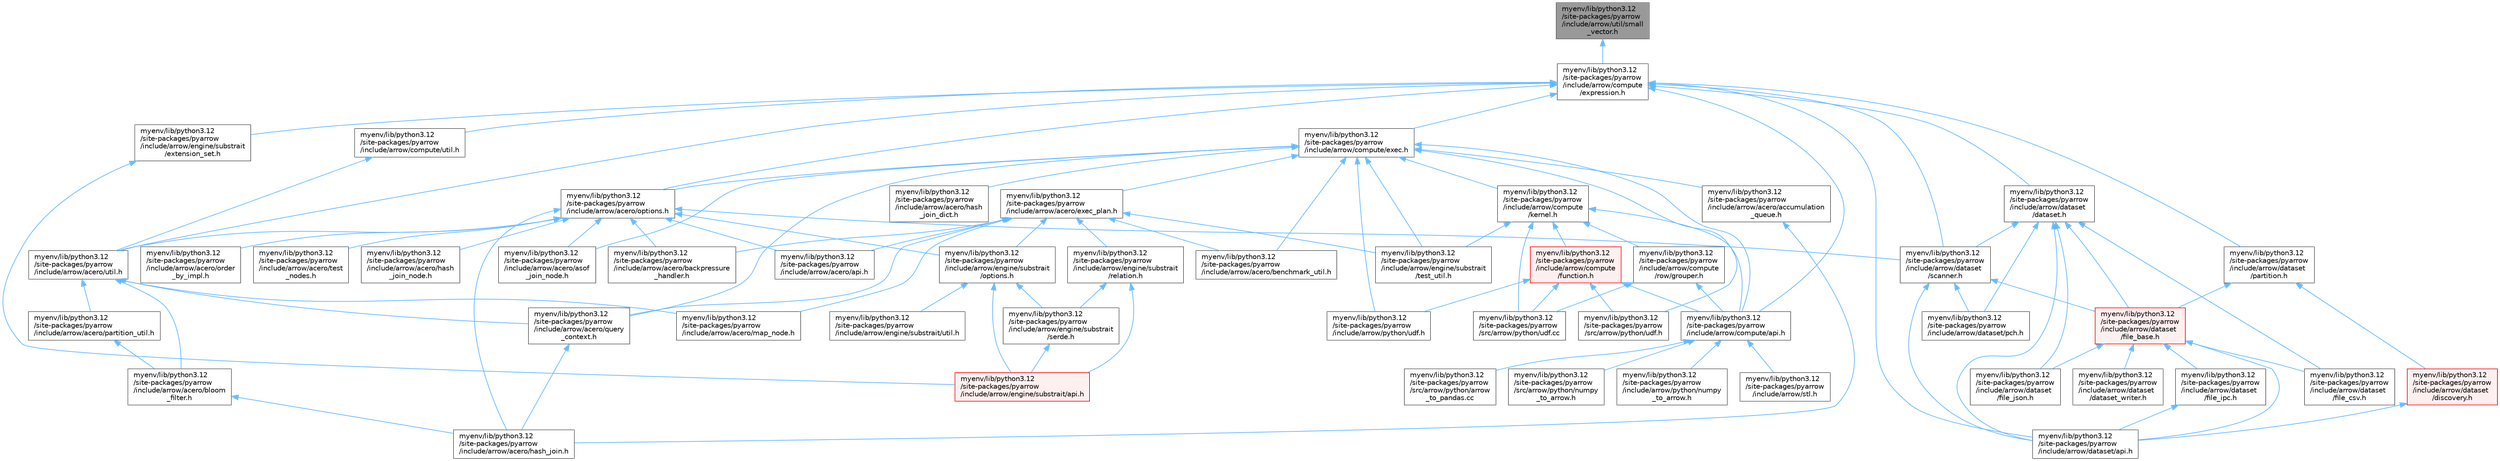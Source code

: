 digraph "myenv/lib/python3.12/site-packages/pyarrow/include/arrow/util/small_vector.h"
{
 // LATEX_PDF_SIZE
  bgcolor="transparent";
  edge [fontname=Helvetica,fontsize=10,labelfontname=Helvetica,labelfontsize=10];
  node [fontname=Helvetica,fontsize=10,shape=box,height=0.2,width=0.4];
  Node1 [id="Node000001",label="myenv/lib/python3.12\l/site-packages/pyarrow\l/include/arrow/util/small\l_vector.h",height=0.2,width=0.4,color="gray40", fillcolor="grey60", style="filled", fontcolor="black",tooltip=" "];
  Node1 -> Node2 [id="edge1_Node000001_Node000002",dir="back",color="steelblue1",style="solid",tooltip=" "];
  Node2 [id="Node000002",label="myenv/lib/python3.12\l/site-packages/pyarrow\l/include/arrow/compute\l/expression.h",height=0.2,width=0.4,color="grey40", fillcolor="white", style="filled",URL="$expression_8h.html",tooltip=" "];
  Node2 -> Node3 [id="edge2_Node000002_Node000003",dir="back",color="steelblue1",style="solid",tooltip=" "];
  Node3 [id="Node000003",label="myenv/lib/python3.12\l/site-packages/pyarrow\l/include/arrow/acero/options.h",height=0.2,width=0.4,color="grey40", fillcolor="white", style="filled",URL="$acero_2options_8h.html",tooltip=" "];
  Node3 -> Node4 [id="edge3_Node000003_Node000004",dir="back",color="steelblue1",style="solid",tooltip=" "];
  Node4 [id="Node000004",label="myenv/lib/python3.12\l/site-packages/pyarrow\l/include/arrow/acero/api.h",height=0.2,width=0.4,color="grey40", fillcolor="white", style="filled",URL="$include_2arrow_2acero_2api_8h.html",tooltip=" "];
  Node3 -> Node5 [id="edge4_Node000003_Node000005",dir="back",color="steelblue1",style="solid",tooltip=" "];
  Node5 [id="Node000005",label="myenv/lib/python3.12\l/site-packages/pyarrow\l/include/arrow/acero/asof\l_join_node.h",height=0.2,width=0.4,color="grey40", fillcolor="white", style="filled",URL="$asof__join__node_8h.html",tooltip=" "];
  Node3 -> Node6 [id="edge5_Node000003_Node000006",dir="back",color="steelblue1",style="solid",tooltip=" "];
  Node6 [id="Node000006",label="myenv/lib/python3.12\l/site-packages/pyarrow\l/include/arrow/acero/backpressure\l_handler.h",height=0.2,width=0.4,color="grey40", fillcolor="white", style="filled",URL="$backpressure__handler_8h.html",tooltip=" "];
  Node3 -> Node7 [id="edge6_Node000003_Node000007",dir="back",color="steelblue1",style="solid",tooltip=" "];
  Node7 [id="Node000007",label="myenv/lib/python3.12\l/site-packages/pyarrow\l/include/arrow/acero/hash_join.h",height=0.2,width=0.4,color="grey40", fillcolor="white", style="filled",URL="$hash__join_8h.html",tooltip=" "];
  Node3 -> Node8 [id="edge7_Node000003_Node000008",dir="back",color="steelblue1",style="solid",tooltip=" "];
  Node8 [id="Node000008",label="myenv/lib/python3.12\l/site-packages/pyarrow\l/include/arrow/acero/hash\l_join_node.h",height=0.2,width=0.4,color="grey40", fillcolor="white", style="filled",URL="$hash__join__node_8h.html",tooltip=" "];
  Node3 -> Node9 [id="edge8_Node000003_Node000009",dir="back",color="steelblue1",style="solid",tooltip=" "];
  Node9 [id="Node000009",label="myenv/lib/python3.12\l/site-packages/pyarrow\l/include/arrow/acero/order\l_by_impl.h",height=0.2,width=0.4,color="grey40", fillcolor="white", style="filled",URL="$order__by__impl_8h.html",tooltip=" "];
  Node3 -> Node10 [id="edge9_Node000003_Node000010",dir="back",color="steelblue1",style="solid",tooltip=" "];
  Node10 [id="Node000010",label="myenv/lib/python3.12\l/site-packages/pyarrow\l/include/arrow/acero/test\l_nodes.h",height=0.2,width=0.4,color="grey40", fillcolor="white", style="filled",URL="$test__nodes_8h.html",tooltip=" "];
  Node3 -> Node11 [id="edge10_Node000003_Node000011",dir="back",color="steelblue1",style="solid",tooltip=" "];
  Node11 [id="Node000011",label="myenv/lib/python3.12\l/site-packages/pyarrow\l/include/arrow/acero/util.h",height=0.2,width=0.4,color="grey40", fillcolor="white", style="filled",URL="$acero_2util_8h.html",tooltip=" "];
  Node11 -> Node12 [id="edge11_Node000011_Node000012",dir="back",color="steelblue1",style="solid",tooltip=" "];
  Node12 [id="Node000012",label="myenv/lib/python3.12\l/site-packages/pyarrow\l/include/arrow/acero/bloom\l_filter.h",height=0.2,width=0.4,color="grey40", fillcolor="white", style="filled",URL="$arrow_2acero_2bloom__filter_8h.html",tooltip=" "];
  Node12 -> Node7 [id="edge12_Node000012_Node000007",dir="back",color="steelblue1",style="solid",tooltip=" "];
  Node11 -> Node13 [id="edge13_Node000011_Node000013",dir="back",color="steelblue1",style="solid",tooltip=" "];
  Node13 [id="Node000013",label="myenv/lib/python3.12\l/site-packages/pyarrow\l/include/arrow/acero/map_node.h",height=0.2,width=0.4,color="grey40", fillcolor="white", style="filled",URL="$map__node_8h.html",tooltip=" "];
  Node11 -> Node14 [id="edge14_Node000011_Node000014",dir="back",color="steelblue1",style="solid",tooltip=" "];
  Node14 [id="Node000014",label="myenv/lib/python3.12\l/site-packages/pyarrow\l/include/arrow/acero/partition_util.h",height=0.2,width=0.4,color="grey40", fillcolor="white", style="filled",URL="$partition__util_8h.html",tooltip=" "];
  Node14 -> Node12 [id="edge15_Node000014_Node000012",dir="back",color="steelblue1",style="solid",tooltip=" "];
  Node11 -> Node15 [id="edge16_Node000011_Node000015",dir="back",color="steelblue1",style="solid",tooltip=" "];
  Node15 [id="Node000015",label="myenv/lib/python3.12\l/site-packages/pyarrow\l/include/arrow/acero/query\l_context.h",height=0.2,width=0.4,color="grey40", fillcolor="white", style="filled",URL="$query__context_8h.html",tooltip=" "];
  Node15 -> Node7 [id="edge17_Node000015_Node000007",dir="back",color="steelblue1",style="solid",tooltip=" "];
  Node3 -> Node16 [id="edge18_Node000003_Node000016",dir="back",color="steelblue1",style="solid",tooltip=" "];
  Node16 [id="Node000016",label="myenv/lib/python3.12\l/site-packages/pyarrow\l/include/arrow/dataset\l/scanner.h",height=0.2,width=0.4,color="grey40", fillcolor="white", style="filled",URL="$scanner_8h.html",tooltip=" "];
  Node16 -> Node17 [id="edge19_Node000016_Node000017",dir="back",color="steelblue1",style="solid",tooltip=" "];
  Node17 [id="Node000017",label="myenv/lib/python3.12\l/site-packages/pyarrow\l/include/arrow/dataset/api.h",height=0.2,width=0.4,color="grey40", fillcolor="white", style="filled",URL="$include_2arrow_2dataset_2api_8h.html",tooltip=" "];
  Node16 -> Node18 [id="edge20_Node000016_Node000018",dir="back",color="steelblue1",style="solid",tooltip=" "];
  Node18 [id="Node000018",label="myenv/lib/python3.12\l/site-packages/pyarrow\l/include/arrow/dataset\l/file_base.h",height=0.2,width=0.4,color="red", fillcolor="#FFF0F0", style="filled",URL="$file__base_8h.html",tooltip=" "];
  Node18 -> Node17 [id="edge21_Node000018_Node000017",dir="back",color="steelblue1",style="solid",tooltip=" "];
  Node18 -> Node19 [id="edge22_Node000018_Node000019",dir="back",color="steelblue1",style="solid",tooltip=" "];
  Node19 [id="Node000019",label="myenv/lib/python3.12\l/site-packages/pyarrow\l/include/arrow/dataset\l/dataset_writer.h",height=0.2,width=0.4,color="grey40", fillcolor="white", style="filled",URL="$dataset__writer_8h.html",tooltip=" "];
  Node18 -> Node20 [id="edge23_Node000018_Node000020",dir="back",color="steelblue1",style="solid",tooltip=" "];
  Node20 [id="Node000020",label="myenv/lib/python3.12\l/site-packages/pyarrow\l/include/arrow/dataset\l/file_csv.h",height=0.2,width=0.4,color="grey40", fillcolor="white", style="filled",URL="$file__csv_8h.html",tooltip=" "];
  Node18 -> Node21 [id="edge24_Node000018_Node000021",dir="back",color="steelblue1",style="solid",tooltip=" "];
  Node21 [id="Node000021",label="myenv/lib/python3.12\l/site-packages/pyarrow\l/include/arrow/dataset\l/file_ipc.h",height=0.2,width=0.4,color="grey40", fillcolor="white", style="filled",URL="$file__ipc_8h.html",tooltip=" "];
  Node21 -> Node17 [id="edge25_Node000021_Node000017",dir="back",color="steelblue1",style="solid",tooltip=" "];
  Node18 -> Node22 [id="edge26_Node000018_Node000022",dir="back",color="steelblue1",style="solid",tooltip=" "];
  Node22 [id="Node000022",label="myenv/lib/python3.12\l/site-packages/pyarrow\l/include/arrow/dataset\l/file_json.h",height=0.2,width=0.4,color="grey40", fillcolor="white", style="filled",URL="$file__json_8h.html",tooltip=" "];
  Node16 -> Node25 [id="edge27_Node000016_Node000025",dir="back",color="steelblue1",style="solid",tooltip=" "];
  Node25 [id="Node000025",label="myenv/lib/python3.12\l/site-packages/pyarrow\l/include/arrow/dataset/pch.h",height=0.2,width=0.4,color="grey40", fillcolor="white", style="filled",URL="$include_2arrow_2dataset_2pch_8h.html",tooltip=" "];
  Node3 -> Node26 [id="edge28_Node000003_Node000026",dir="back",color="steelblue1",style="solid",tooltip=" "];
  Node26 [id="Node000026",label="myenv/lib/python3.12\l/site-packages/pyarrow\l/include/arrow/engine/substrait\l/options.h",height=0.2,width=0.4,color="grey40", fillcolor="white", style="filled",URL="$engine_2substrait_2options_8h.html",tooltip=" "];
  Node26 -> Node27 [id="edge29_Node000026_Node000027",dir="back",color="steelblue1",style="solid",tooltip=" "];
  Node27 [id="Node000027",label="myenv/lib/python3.12\l/site-packages/pyarrow\l/include/arrow/engine/substrait/api.h",height=0.2,width=0.4,color="red", fillcolor="#FFF0F0", style="filled",URL="$include_2arrow_2engine_2substrait_2api_8h.html",tooltip=" "];
  Node26 -> Node29 [id="edge30_Node000026_Node000029",dir="back",color="steelblue1",style="solid",tooltip=" "];
  Node29 [id="Node000029",label="myenv/lib/python3.12\l/site-packages/pyarrow\l/include/arrow/engine/substrait\l/serde.h",height=0.2,width=0.4,color="grey40", fillcolor="white", style="filled",URL="$serde_8h.html",tooltip=" "];
  Node29 -> Node27 [id="edge31_Node000029_Node000027",dir="back",color="steelblue1",style="solid",tooltip=" "];
  Node26 -> Node30 [id="edge32_Node000026_Node000030",dir="back",color="steelblue1",style="solid",tooltip=" "];
  Node30 [id="Node000030",label="myenv/lib/python3.12\l/site-packages/pyarrow\l/include/arrow/engine/substrait/util.h",height=0.2,width=0.4,color="grey40", fillcolor="white", style="filled",URL="$engine_2substrait_2util_8h.html",tooltip=" "];
  Node2 -> Node11 [id="edge33_Node000002_Node000011",dir="back",color="steelblue1",style="solid",tooltip=" "];
  Node2 -> Node31 [id="edge34_Node000002_Node000031",dir="back",color="steelblue1",style="solid",tooltip=" "];
  Node31 [id="Node000031",label="myenv/lib/python3.12\l/site-packages/pyarrow\l/include/arrow/compute/api.h",height=0.2,width=0.4,color="grey40", fillcolor="white", style="filled",URL="$include_2arrow_2compute_2api_8h.html",tooltip=" "];
  Node31 -> Node32 [id="edge35_Node000031_Node000032",dir="back",color="steelblue1",style="solid",tooltip=" "];
  Node32 [id="Node000032",label="myenv/lib/python3.12\l/site-packages/pyarrow\l/include/arrow/python/numpy\l_to_arrow.h",height=0.2,width=0.4,color="grey40", fillcolor="white", style="filled",URL="$include_2arrow_2python_2numpy__to__arrow_8h.html",tooltip=" "];
  Node31 -> Node33 [id="edge36_Node000031_Node000033",dir="back",color="steelblue1",style="solid",tooltip=" "];
  Node33 [id="Node000033",label="myenv/lib/python3.12\l/site-packages/pyarrow\l/include/arrow/stl.h",height=0.2,width=0.4,color="grey40", fillcolor="white", style="filled",URL="$stl_8h.html",tooltip=" "];
  Node31 -> Node34 [id="edge37_Node000031_Node000034",dir="back",color="steelblue1",style="solid",tooltip=" "];
  Node34 [id="Node000034",label="myenv/lib/python3.12\l/site-packages/pyarrow\l/src/arrow/python/arrow\l_to_pandas.cc",height=0.2,width=0.4,color="grey40", fillcolor="white", style="filled",URL="$arrow__to__pandas_8cc.html",tooltip=" "];
  Node31 -> Node35 [id="edge38_Node000031_Node000035",dir="back",color="steelblue1",style="solid",tooltip=" "];
  Node35 [id="Node000035",label="myenv/lib/python3.12\l/site-packages/pyarrow\l/src/arrow/python/numpy\l_to_arrow.h",height=0.2,width=0.4,color="grey40", fillcolor="white", style="filled",URL="$src_2arrow_2python_2numpy__to__arrow_8h.html",tooltip=" "];
  Node2 -> Node36 [id="edge39_Node000002_Node000036",dir="back",color="steelblue1",style="solid",tooltip=" "];
  Node36 [id="Node000036",label="myenv/lib/python3.12\l/site-packages/pyarrow\l/include/arrow/compute/exec.h",height=0.2,width=0.4,color="grey40", fillcolor="white", style="filled",URL="$exec_8h.html",tooltip=" "];
  Node36 -> Node37 [id="edge40_Node000036_Node000037",dir="back",color="steelblue1",style="solid",tooltip=" "];
  Node37 [id="Node000037",label="myenv/lib/python3.12\l/site-packages/pyarrow\l/include/arrow/acero/accumulation\l_queue.h",height=0.2,width=0.4,color="grey40", fillcolor="white", style="filled",URL="$accumulation__queue_8h.html",tooltip=" "];
  Node37 -> Node7 [id="edge41_Node000037_Node000007",dir="back",color="steelblue1",style="solid",tooltip=" "];
  Node36 -> Node5 [id="edge42_Node000036_Node000005",dir="back",color="steelblue1",style="solid",tooltip=" "];
  Node36 -> Node38 [id="edge43_Node000036_Node000038",dir="back",color="steelblue1",style="solid",tooltip=" "];
  Node38 [id="Node000038",label="myenv/lib/python3.12\l/site-packages/pyarrow\l/include/arrow/acero/benchmark_util.h",height=0.2,width=0.4,color="grey40", fillcolor="white", style="filled",URL="$arrow_2acero_2benchmark__util_8h.html",tooltip=" "];
  Node36 -> Node39 [id="edge44_Node000036_Node000039",dir="back",color="steelblue1",style="solid",tooltip=" "];
  Node39 [id="Node000039",label="myenv/lib/python3.12\l/site-packages/pyarrow\l/include/arrow/acero/exec_plan.h",height=0.2,width=0.4,color="grey40", fillcolor="white", style="filled",URL="$exec__plan_8h.html",tooltip=" "];
  Node39 -> Node4 [id="edge45_Node000039_Node000004",dir="back",color="steelblue1",style="solid",tooltip=" "];
  Node39 -> Node6 [id="edge46_Node000039_Node000006",dir="back",color="steelblue1",style="solid",tooltip=" "];
  Node39 -> Node38 [id="edge47_Node000039_Node000038",dir="back",color="steelblue1",style="solid",tooltip=" "];
  Node39 -> Node13 [id="edge48_Node000039_Node000013",dir="back",color="steelblue1",style="solid",tooltip=" "];
  Node39 -> Node15 [id="edge49_Node000039_Node000015",dir="back",color="steelblue1",style="solid",tooltip=" "];
  Node39 -> Node26 [id="edge50_Node000039_Node000026",dir="back",color="steelblue1",style="solid",tooltip=" "];
  Node39 -> Node40 [id="edge51_Node000039_Node000040",dir="back",color="steelblue1",style="solid",tooltip=" "];
  Node40 [id="Node000040",label="myenv/lib/python3.12\l/site-packages/pyarrow\l/include/arrow/engine/substrait\l/relation.h",height=0.2,width=0.4,color="grey40", fillcolor="white", style="filled",URL="$relation_8h.html",tooltip=" "];
  Node40 -> Node27 [id="edge52_Node000040_Node000027",dir="back",color="steelblue1",style="solid",tooltip=" "];
  Node40 -> Node29 [id="edge53_Node000040_Node000029",dir="back",color="steelblue1",style="solid",tooltip=" "];
  Node39 -> Node41 [id="edge54_Node000039_Node000041",dir="back",color="steelblue1",style="solid",tooltip=" "];
  Node41 [id="Node000041",label="myenv/lib/python3.12\l/site-packages/pyarrow\l/include/arrow/engine/substrait\l/test_util.h",height=0.2,width=0.4,color="grey40", fillcolor="white", style="filled",URL="$arrow_2engine_2substrait_2test__util_8h.html",tooltip=" "];
  Node36 -> Node42 [id="edge55_Node000036_Node000042",dir="back",color="steelblue1",style="solid",tooltip=" "];
  Node42 [id="Node000042",label="myenv/lib/python3.12\l/site-packages/pyarrow\l/include/arrow/acero/hash\l_join_dict.h",height=0.2,width=0.4,color="grey40", fillcolor="white", style="filled",URL="$hash__join__dict_8h.html",tooltip=" "];
  Node36 -> Node3 [id="edge56_Node000036_Node000003",dir="back",color="steelblue1",style="solid",tooltip=" "];
  Node36 -> Node15 [id="edge57_Node000036_Node000015",dir="back",color="steelblue1",style="solid",tooltip=" "];
  Node36 -> Node31 [id="edge58_Node000036_Node000031",dir="back",color="steelblue1",style="solid",tooltip=" "];
  Node36 -> Node43 [id="edge59_Node000036_Node000043",dir="back",color="steelblue1",style="solid",tooltip=" "];
  Node43 [id="Node000043",label="myenv/lib/python3.12\l/site-packages/pyarrow\l/include/arrow/compute\l/kernel.h",height=0.2,width=0.4,color="grey40", fillcolor="white", style="filled",URL="$kernel_8h.html",tooltip=" "];
  Node43 -> Node31 [id="edge60_Node000043_Node000031",dir="back",color="steelblue1",style="solid",tooltip=" "];
  Node43 -> Node44 [id="edge61_Node000043_Node000044",dir="back",color="steelblue1",style="solid",tooltip=" "];
  Node44 [id="Node000044",label="myenv/lib/python3.12\l/site-packages/pyarrow\l/include/arrow/compute\l/function.h",height=0.2,width=0.4,color="red", fillcolor="#FFF0F0", style="filled",URL="$function_8h.html",tooltip=" "];
  Node44 -> Node31 [id="edge62_Node000044_Node000031",dir="back",color="steelblue1",style="solid",tooltip=" "];
  Node44 -> Node47 [id="edge63_Node000044_Node000047",dir="back",color="steelblue1",style="solid",tooltip=" "];
  Node47 [id="Node000047",label="myenv/lib/python3.12\l/site-packages/pyarrow\l/include/arrow/python/udf.h",height=0.2,width=0.4,color="grey40", fillcolor="white", style="filled",URL="$include_2arrow_2python_2udf_8h.html",tooltip=" "];
  Node44 -> Node48 [id="edge64_Node000044_Node000048",dir="back",color="steelblue1",style="solid",tooltip=" "];
  Node48 [id="Node000048",label="myenv/lib/python3.12\l/site-packages/pyarrow\l/src/arrow/python/udf.cc",height=0.2,width=0.4,color="grey40", fillcolor="white", style="filled",URL="$udf_8cc.html",tooltip=" "];
  Node44 -> Node49 [id="edge65_Node000044_Node000049",dir="back",color="steelblue1",style="solid",tooltip=" "];
  Node49 [id="Node000049",label="myenv/lib/python3.12\l/site-packages/pyarrow\l/src/arrow/python/udf.h",height=0.2,width=0.4,color="grey40", fillcolor="white", style="filled",URL="$src_2arrow_2python_2udf_8h.html",tooltip=" "];
  Node43 -> Node50 [id="edge66_Node000043_Node000050",dir="back",color="steelblue1",style="solid",tooltip=" "];
  Node50 [id="Node000050",label="myenv/lib/python3.12\l/site-packages/pyarrow\l/include/arrow/compute\l/row/grouper.h",height=0.2,width=0.4,color="grey40", fillcolor="white", style="filled",URL="$grouper_8h.html",tooltip=" "];
  Node50 -> Node31 [id="edge67_Node000050_Node000031",dir="back",color="steelblue1",style="solid",tooltip=" "];
  Node50 -> Node48 [id="edge68_Node000050_Node000048",dir="back",color="steelblue1",style="solid",tooltip=" "];
  Node43 -> Node41 [id="edge69_Node000043_Node000041",dir="back",color="steelblue1",style="solid",tooltip=" "];
  Node43 -> Node48 [id="edge70_Node000043_Node000048",dir="back",color="steelblue1",style="solid",tooltip=" "];
  Node36 -> Node41 [id="edge71_Node000036_Node000041",dir="back",color="steelblue1",style="solid",tooltip=" "];
  Node36 -> Node47 [id="edge72_Node000036_Node000047",dir="back",color="steelblue1",style="solid",tooltip=" "];
  Node36 -> Node49 [id="edge73_Node000036_Node000049",dir="back",color="steelblue1",style="solid",tooltip=" "];
  Node2 -> Node51 [id="edge74_Node000002_Node000051",dir="back",color="steelblue1",style="solid",tooltip=" "];
  Node51 [id="Node000051",label="myenv/lib/python3.12\l/site-packages/pyarrow\l/include/arrow/compute/util.h",height=0.2,width=0.4,color="grey40", fillcolor="white", style="filled",URL="$compute_2util_8h.html",tooltip=" "];
  Node51 -> Node11 [id="edge75_Node000051_Node000011",dir="back",color="steelblue1",style="solid",tooltip=" "];
  Node2 -> Node17 [id="edge76_Node000002_Node000017",dir="back",color="steelblue1",style="solid",tooltip=" "];
  Node2 -> Node52 [id="edge77_Node000002_Node000052",dir="back",color="steelblue1",style="solid",tooltip=" "];
  Node52 [id="Node000052",label="myenv/lib/python3.12\l/site-packages/pyarrow\l/include/arrow/dataset\l/dataset.h",height=0.2,width=0.4,color="grey40", fillcolor="white", style="filled",URL="$dataset_8h.html",tooltip=" "];
  Node52 -> Node17 [id="edge78_Node000052_Node000017",dir="back",color="steelblue1",style="solid",tooltip=" "];
  Node52 -> Node18 [id="edge79_Node000052_Node000018",dir="back",color="steelblue1",style="solid",tooltip=" "];
  Node52 -> Node20 [id="edge80_Node000052_Node000020",dir="back",color="steelblue1",style="solid",tooltip=" "];
  Node52 -> Node22 [id="edge81_Node000052_Node000022",dir="back",color="steelblue1",style="solid",tooltip=" "];
  Node52 -> Node25 [id="edge82_Node000052_Node000025",dir="back",color="steelblue1",style="solid",tooltip=" "];
  Node52 -> Node16 [id="edge83_Node000052_Node000016",dir="back",color="steelblue1",style="solid",tooltip=" "];
  Node2 -> Node53 [id="edge84_Node000002_Node000053",dir="back",color="steelblue1",style="solid",tooltip=" "];
  Node53 [id="Node000053",label="myenv/lib/python3.12\l/site-packages/pyarrow\l/include/arrow/dataset\l/partition.h",height=0.2,width=0.4,color="grey40", fillcolor="white", style="filled",URL="$partition_8h.html",tooltip=" "];
  Node53 -> Node54 [id="edge85_Node000053_Node000054",dir="back",color="steelblue1",style="solid",tooltip=" "];
  Node54 [id="Node000054",label="myenv/lib/python3.12\l/site-packages/pyarrow\l/include/arrow/dataset\l/discovery.h",height=0.2,width=0.4,color="red", fillcolor="#FFF0F0", style="filled",URL="$discovery_8h.html",tooltip=" "];
  Node54 -> Node17 [id="edge86_Node000054_Node000017",dir="back",color="steelblue1",style="solid",tooltip=" "];
  Node53 -> Node18 [id="edge87_Node000053_Node000018",dir="back",color="steelblue1",style="solid",tooltip=" "];
  Node2 -> Node16 [id="edge88_Node000002_Node000016",dir="back",color="steelblue1",style="solid",tooltip=" "];
  Node2 -> Node55 [id="edge89_Node000002_Node000055",dir="back",color="steelblue1",style="solid",tooltip=" "];
  Node55 [id="Node000055",label="myenv/lib/python3.12\l/site-packages/pyarrow\l/include/arrow/engine/substrait\l/extension_set.h",height=0.2,width=0.4,color="grey40", fillcolor="white", style="filled",URL="$extension__set_8h.html",tooltip=" "];
  Node55 -> Node27 [id="edge90_Node000055_Node000027",dir="back",color="steelblue1",style="solid",tooltip=" "];
}
